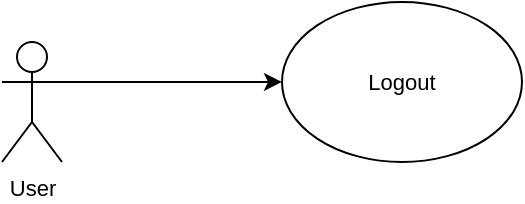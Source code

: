 <mxfile version="16.4.3" type="device"><diagram id="sawQoYr6BIdbIVsrLYbu" name="Page-1"><mxGraphModel dx="400" dy="887" grid="1" gridSize="10" guides="1" tooltips="1" connect="1" arrows="1" fold="1" page="1" pageScale="1" pageWidth="850" pageHeight="1100" math="0" shadow="0"><root><mxCell id="0"/><mxCell id="1" parent="0"/><mxCell id="a5pBQPW7V3BtlxZT8bd6-4" style="edgeStyle=orthogonalEdgeStyle;rounded=0;orthogonalLoop=1;jettySize=auto;html=1;exitX=1;exitY=0.333;exitDx=0;exitDy=0;exitPerimeter=0;fontSize=11;" edge="1" parent="1" source="a5pBQPW7V3BtlxZT8bd6-1" target="a5pBQPW7V3BtlxZT8bd6-3"><mxGeometry relative="1" as="geometry"/></mxCell><mxCell id="a5pBQPW7V3BtlxZT8bd6-1" value="User" style="shape=umlActor;verticalLabelPosition=bottom;verticalAlign=top;html=1;outlineConnect=0;fontSize=11;fillColor=#FFFFFF;" vertex="1" parent="1"><mxGeometry x="140" y="110" width="30" height="60" as="geometry"/></mxCell><mxCell id="a5pBQPW7V3BtlxZT8bd6-3" value="Logout" style="ellipse;whiteSpace=wrap;html=1;fontSize=11;fillColor=#FFFFFF;" vertex="1" parent="1"><mxGeometry x="280" y="90" width="120" height="80" as="geometry"/></mxCell></root></mxGraphModel></diagram></mxfile>